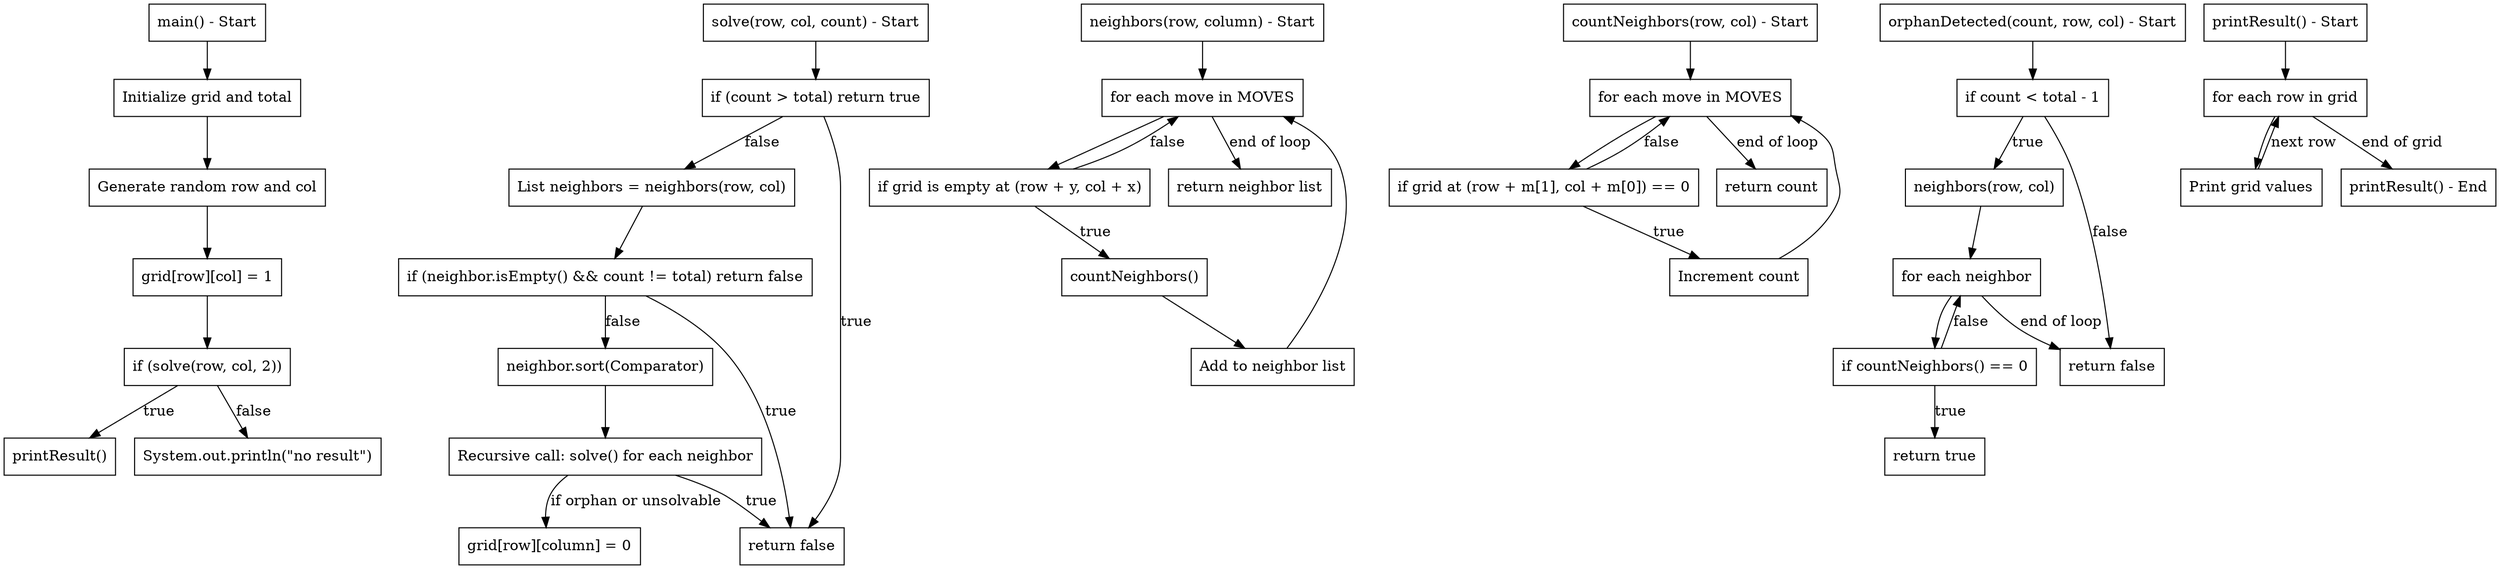 digraph CFG {
    // Node definitions
    node [shape=box];
    
    // Entry point for main
    Main_Start [label="main() - Start"];
    Main_Grid_Init [label="Initialize grid and total"];
    Main_Random_Row_Col [label="Generate random row and col"];
    Main_Set_First_Cell [label="grid[row][col] = 1"];
    Main_Solve_Check [label="if (solve(row, col, 2))"];
    Print_Result [label="printResult()"];
    No_Result [label="System.out.println(\"no result\")"];

    // Solve method
    Solve_Start [label="solve(row, col, count) - Start"];
    Solve_Termination [label="if (count > total) return true"];
    Solve_Neighbors [label="List neighbors = neighbors(row, col)"];
    Solve_Neighbor_Empty_Check [label="if (neighbor.isEmpty() && count != total) return false"];
    Solve_Neighbor_Sort [label="neighbor.sort(Comparator)"];
    Solve_Recursive_Call [label="Recursive call: solve() for each neighbor"];
    Solve_False [label="grid[row][column] = 0"];
    Solve_Return [label="return false"];

    // Neighbors method
    Neighbors_Start [label="neighbors(row, column) - Start"];
    Neighbors_Loop [label="for each move in MOVES"];
    Neighbors_Check_Grid [label="if grid is empty at (row + y, col + x)"];
    Neighbors_Count_Call [label="countNeighbors()"];
    Neighbors_Add_List [label="Add to neighbor list"];
    Neighbors_Return [label="return neighbor list"];

    // CountNeighbors method
    CountNeighbors_Start [label="countNeighbors(row, col) - Start"];
    CountNeighbors_Loop [label="for each move in MOVES"];
    CountNeighbors_Check [label="if grid at (row + m[1], col + m[0]) == 0"];
    CountNeighbors_Increment [label="Increment count"];
    CountNeighbors_Return [label="return count"];

    // OrphanDetected method
    Orphan_Start [label="orphanDetected(count, row, col) - Start"];
    Orphan_Check [label="if count < total - 1"];
    Orphan_Neighbors_Call [label="neighbors(row, col)"];
    Orphan_Loop [label="for each neighbor"];
    Orphan_Count_Check [label="if countNeighbors() == 0"];
    Orphan_Return_True [label="return true"];
    Orphan_Return_False [label="return false"];

    // PrintResult method
    Print_Start [label="printResult() - Start"];
    Print_Loop [label="for each row in grid"];
    Print_Grid [label="Print grid values"];
    Print_End [label="printResult() - End"];

    // Main flow
    Main_Start -> Main_Grid_Init;
    Main_Grid_Init -> Main_Random_Row_Col;
    Main_Random_Row_Col -> Main_Set_First_Cell;
    Main_Set_First_Cell -> Main_Solve_Check;
    Main_Solve_Check -> Print_Result [label="true"];
    Main_Solve_Check -> No_Result [label="false"];
    
    // Solve flow
    Solve_Start -> Solve_Termination;
    Solve_Termination -> Solve_Neighbors [label="false"];
    Solve_Termination -> Solve_Return [label="true"];
    Solve_Neighbors -> Solve_Neighbor_Empty_Check;
    Solve_Neighbor_Empty_Check -> Solve_Return [label="true"];
    Solve_Neighbor_Empty_Check -> Solve_Neighbor_Sort [label="false"];
    Solve_Neighbor_Sort -> Solve_Recursive_Call;
    Solve_Recursive_Call -> Solve_False [label="if orphan or unsolvable"];
    Solve_Recursive_Call -> Solve_Return [label="true"];

    // Neighbors flow
    Neighbors_Start -> Neighbors_Loop;
    Neighbors_Loop -> Neighbors_Check_Grid;
    Neighbors_Check_Grid -> Neighbors_Count_Call [label="true"];
    Neighbors_Check_Grid -> Neighbors_Loop [label="false"];
    Neighbors_Count_Call -> Neighbors_Add_List;
    Neighbors_Add_List -> Neighbors_Loop;
    Neighbors_Loop -> Neighbors_Return [label="end of loop"];

    // CountNeighbors flow
    CountNeighbors_Start -> CountNeighbors_Loop;
    CountNeighbors_Loop -> CountNeighbors_Check;
    CountNeighbors_Check -> CountNeighbors_Increment [label="true"];
    CountNeighbors_Check -> CountNeighbors_Loop [label="false"];
    CountNeighbors_Increment -> CountNeighbors_Loop;
    CountNeighbors_Loop -> CountNeighbors_Return [label="end of loop"];

    // OrphanDetected flow
    Orphan_Start -> Orphan_Check;
    Orphan_Check -> Orphan_Neighbors_Call [label="true"];
    Orphan_Check -> Orphan_Return_False [label="false"];
    Orphan_Neighbors_Call -> Orphan_Loop;
    Orphan_Loop -> Orphan_Count_Check;
    Orphan_Count_Check -> Orphan_Return_True [label="true"];
    Orphan_Count_Check -> Orphan_Loop [label="false"];
    Orphan_Loop -> Orphan_Return_False [label="end of loop"];

    // PrintResult flow
    Print_Start -> Print_Loop;
    Print_Loop -> Print_Grid;
    Print_Grid -> Print_Loop [label="next row"];
    Print_Loop -> Print_End [label="end of grid"];
}
